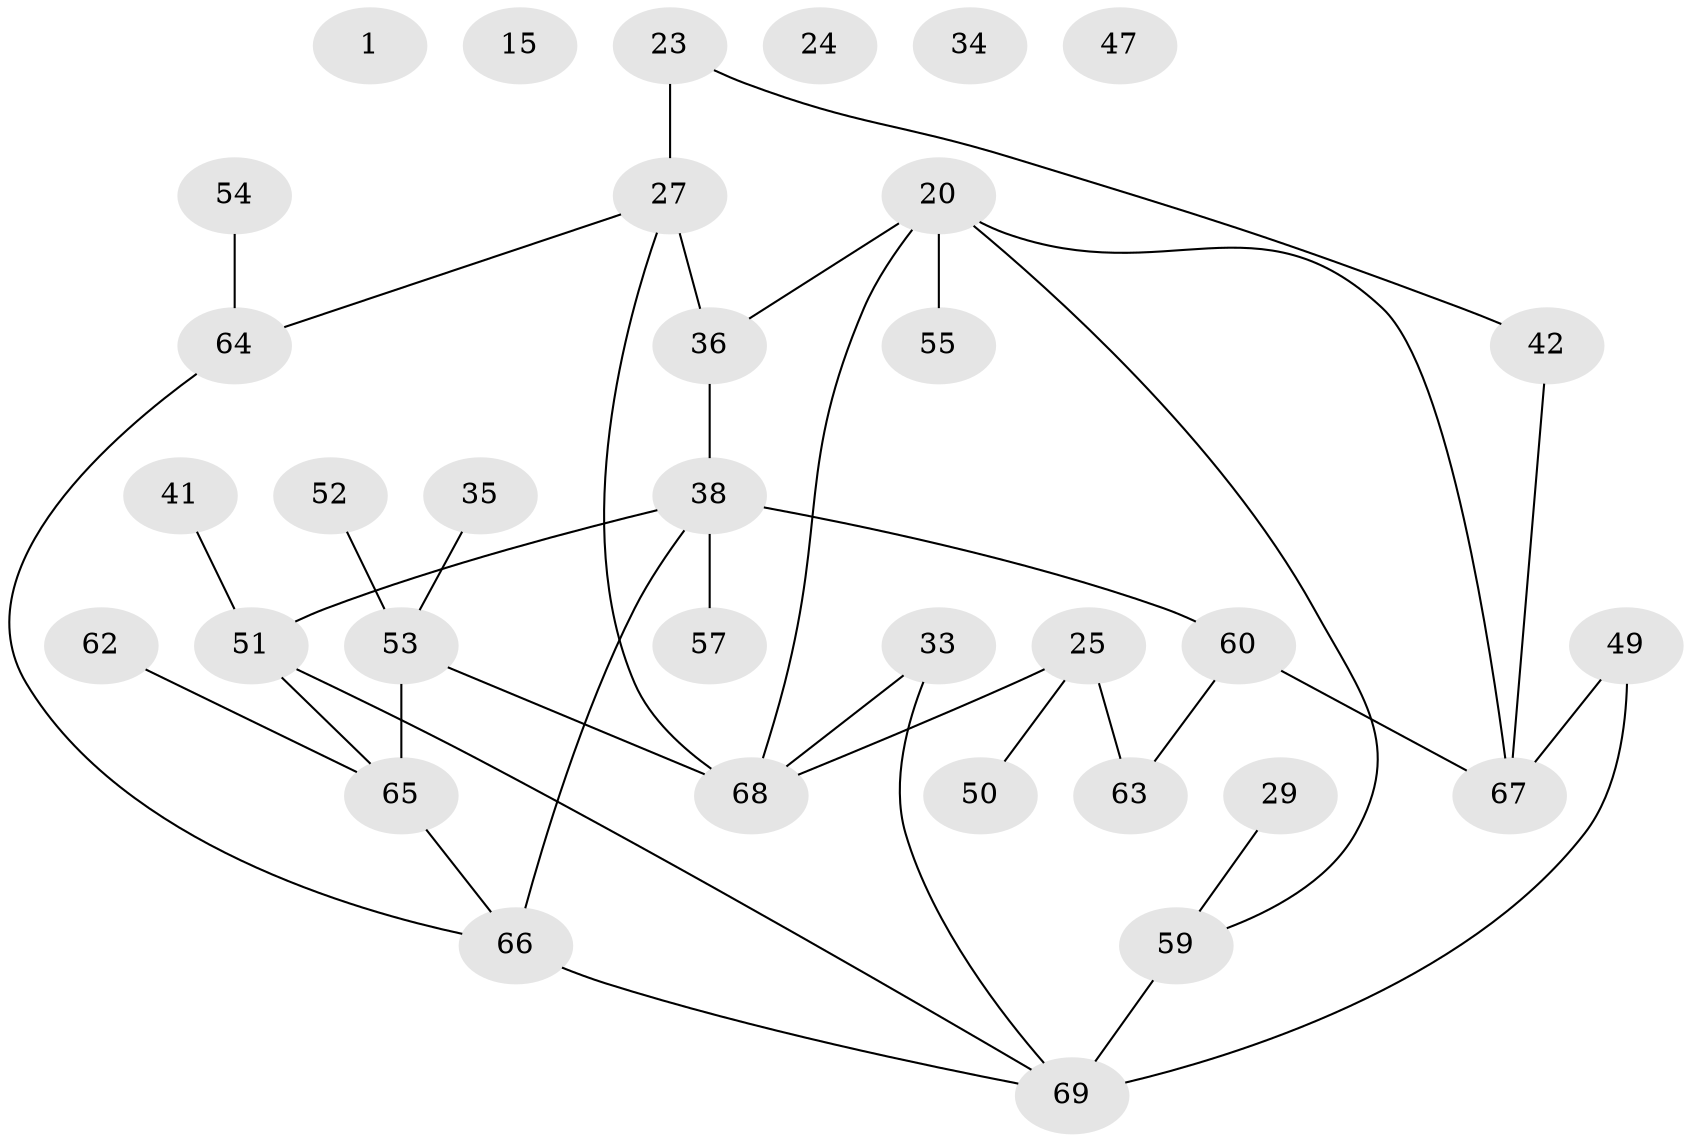 // original degree distribution, {0: 0.07246376811594203, 2: 0.2898550724637681, 4: 0.15942028985507245, 3: 0.15942028985507245, 1: 0.2318840579710145, 5: 0.043478260869565216, 6: 0.043478260869565216}
// Generated by graph-tools (version 1.1) at 2025/39/03/09/25 04:39:40]
// undirected, 34 vertices, 39 edges
graph export_dot {
graph [start="1"]
  node [color=gray90,style=filled];
  1;
  15;
  20 [super="+6+4"];
  23 [super="+21"];
  24;
  25 [super="+19"];
  27;
  29;
  33 [super="+22"];
  34;
  35;
  36 [super="+3+17"];
  38;
  41;
  42;
  47;
  49 [super="+11+13+39"];
  50;
  51;
  52;
  53;
  54;
  55 [super="+44"];
  57;
  59 [super="+31"];
  60;
  62;
  63 [super="+61"];
  64 [super="+48+37"];
  65 [super="+32+56+43"];
  66 [super="+58"];
  67 [super="+8+40+26"];
  68 [super="+45+46"];
  69;
  20 -- 67;
  20 -- 55 [weight=2];
  20 -- 68 [weight=2];
  20 -- 59;
  20 -- 36;
  23 -- 27 [weight=2];
  23 -- 42;
  25 -- 50;
  25 -- 68 [weight=2];
  25 -- 63;
  27 -- 68;
  27 -- 64;
  27 -- 36;
  29 -- 59;
  33 -- 68;
  33 -- 69;
  35 -- 53;
  36 -- 38;
  38 -- 51;
  38 -- 57;
  38 -- 60;
  38 -- 66 [weight=2];
  41 -- 51;
  42 -- 67;
  49 -- 69;
  49 -- 67;
  51 -- 69;
  51 -- 65;
  52 -- 53;
  53 -- 68 [weight=2];
  53 -- 65 [weight=2];
  54 -- 64;
  59 -- 69 [weight=2];
  60 -- 63 [weight=2];
  60 -- 67;
  62 -- 65;
  64 -- 66;
  65 -- 66;
  66 -- 69;
}

